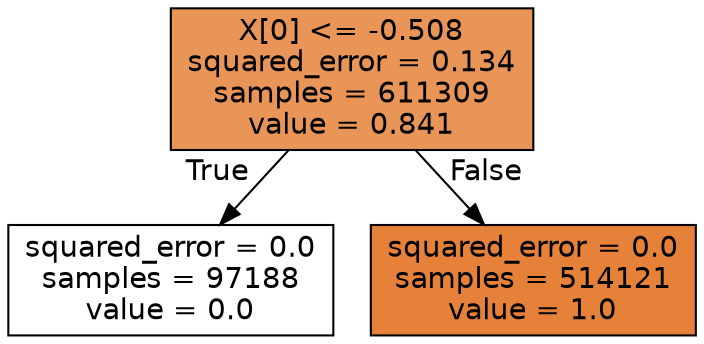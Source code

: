 digraph Tree {
node [shape=box, style="filled", color="black", fontname="helvetica"] ;
edge [fontname="helvetica"] ;
0 [label="X[0] <= -0.508\nsquared_error = 0.134\nsamples = 611309\nvalue = 0.841", fillcolor="#e99558"] ;
1 [label="squared_error = 0.0\nsamples = 97188\nvalue = 0.0", fillcolor="#ffffff"] ;
0 -> 1 [labeldistance=2.5, labelangle=45, headlabel="True"] ;
2 [label="squared_error = 0.0\nsamples = 514121\nvalue = 1.0", fillcolor="#e58139"] ;
0 -> 2 [labeldistance=2.5, labelangle=-45, headlabel="False"] ;
}